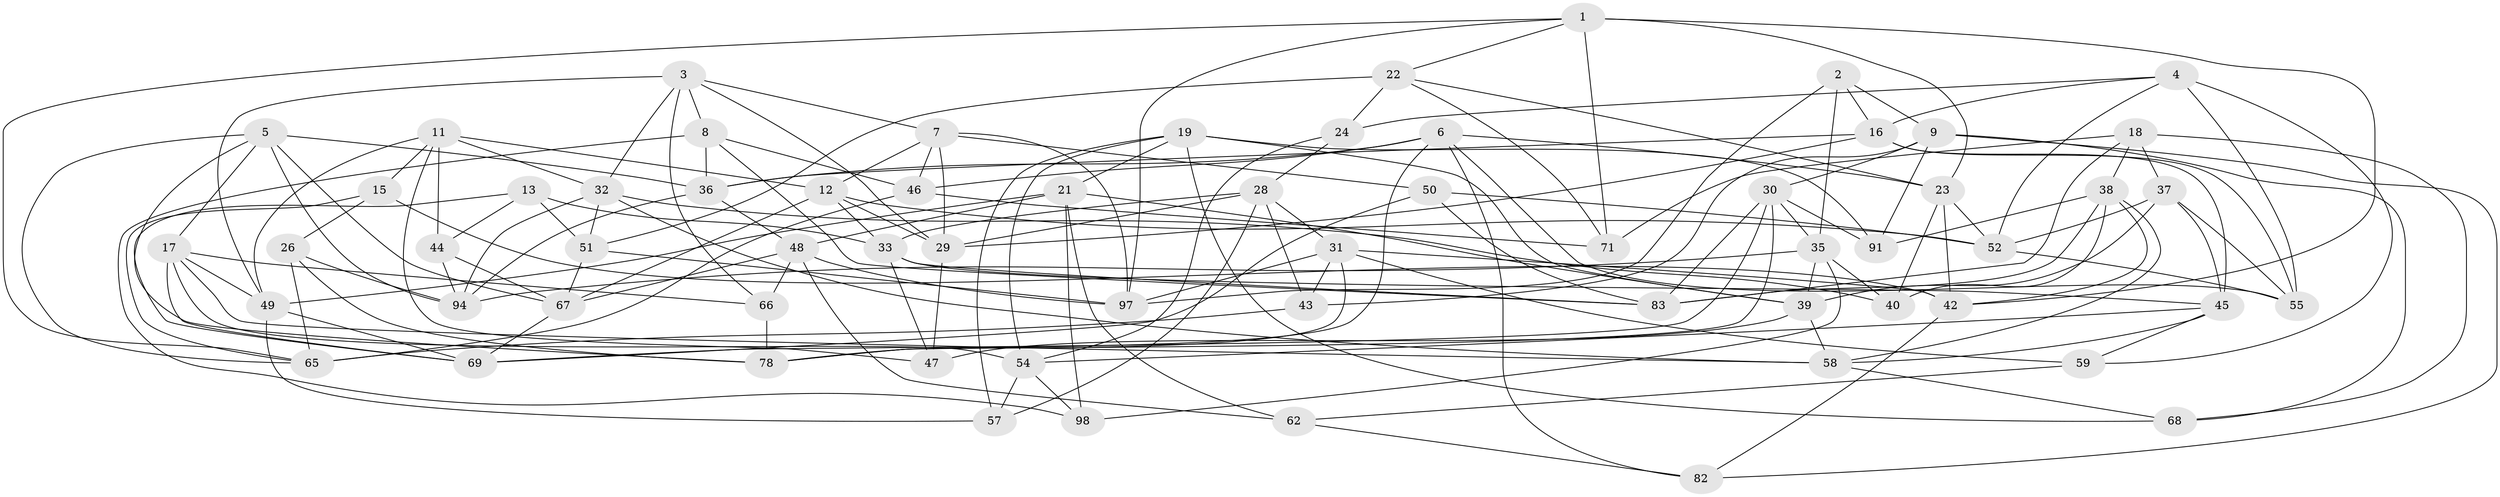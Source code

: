 // Generated by graph-tools (version 1.1) at 2025/52/02/27/25 19:52:33]
// undirected, 64 vertices, 169 edges
graph export_dot {
graph [start="1"]
  node [color=gray90,style=filled];
  1 [super="+60"];
  2;
  3 [super="+10"];
  4 [super="+14"];
  5 [super="+75"];
  6 [super="+99"];
  7 [super="+27"];
  8 [super="+84"];
  9 [super="+87"];
  11 [super="+20"];
  12 [super="+103"];
  13;
  15;
  16 [super="+92"];
  17 [super="+25"];
  18 [super="+86"];
  19 [super="+89"];
  21 [super="+96"];
  22 [super="+34"];
  23 [super="+63"];
  24;
  26;
  28 [super="+61"];
  29 [super="+95"];
  30 [super="+73"];
  31 [super="+88"];
  32 [super="+41"];
  33 [super="+85"];
  35 [super="+74"];
  36 [super="+70"];
  37 [super="+77"];
  38 [super="+90"];
  39 [super="+76"];
  40;
  42 [super="+106"];
  43;
  44;
  45 [super="+79"];
  46 [super="+72"];
  47;
  48 [super="+64"];
  49 [super="+56"];
  50;
  51 [super="+53"];
  52 [super="+93"];
  54 [super="+109"];
  55 [super="+80"];
  57;
  58 [super="+105"];
  59;
  62;
  65 [super="+101"];
  66;
  67 [super="+81"];
  68;
  69 [super="+107"];
  71;
  78 [super="+104"];
  82;
  83 [super="+108"];
  91;
  94 [super="+102"];
  97 [super="+100"];
  98;
  1 -- 65;
  1 -- 22;
  1 -- 71;
  1 -- 23;
  1 -- 97;
  1 -- 42;
  2 -- 9;
  2 -- 16;
  2 -- 35;
  2 -- 97;
  3 -- 66;
  3 -- 49;
  3 -- 7;
  3 -- 8;
  3 -- 32;
  3 -- 29;
  4 -- 52;
  4 -- 55 [weight=2];
  4 -- 24;
  4 -- 59;
  4 -- 16;
  5 -- 65;
  5 -- 94;
  5 -- 67;
  5 -- 17;
  5 -- 36;
  5 -- 78;
  6 -- 36;
  6 -- 82;
  6 -- 78;
  6 -- 23;
  6 -- 46;
  6 -- 55;
  7 -- 46;
  7 -- 50;
  7 -- 12;
  7 -- 97;
  7 -- 29;
  8 -- 83;
  8 -- 36;
  8 -- 98;
  8 -- 46 [weight=2];
  9 -- 82;
  9 -- 91;
  9 -- 43;
  9 -- 68;
  9 -- 30;
  11 -- 15;
  11 -- 49;
  11 -- 32;
  11 -- 12;
  11 -- 44;
  11 -- 47;
  12 -- 29;
  12 -- 67;
  12 -- 33;
  12 -- 52;
  13 -- 44;
  13 -- 51;
  13 -- 69;
  13 -- 33;
  15 -- 42;
  15 -- 26;
  15 -- 65;
  16 -- 29;
  16 -- 36;
  16 -- 45;
  16 -- 55;
  17 -- 66;
  17 -- 69;
  17 -- 54;
  17 -- 58;
  17 -- 49;
  18 -- 68;
  18 -- 83;
  18 -- 37 [weight=2];
  18 -- 38;
  18 -- 71;
  19 -- 21;
  19 -- 57;
  19 -- 91;
  19 -- 68;
  19 -- 39;
  19 -- 54;
  21 -- 62;
  21 -- 98;
  21 -- 48;
  21 -- 49;
  21 -- 39;
  22 -- 24;
  22 -- 71;
  22 -- 51 [weight=2];
  22 -- 23;
  23 -- 40;
  23 -- 42;
  23 -- 52;
  24 -- 54;
  24 -- 28;
  26 -- 65;
  26 -- 94;
  26 -- 78;
  28 -- 57;
  28 -- 43;
  28 -- 31;
  28 -- 29;
  28 -- 33;
  29 -- 47;
  30 -- 78;
  30 -- 69;
  30 -- 91;
  30 -- 83;
  30 -- 35;
  31 -- 42;
  31 -- 78;
  31 -- 59;
  31 -- 43;
  31 -- 97;
  32 -- 58;
  32 -- 40;
  32 -- 94;
  32 -- 51;
  33 -- 47;
  33 -- 83;
  33 -- 45;
  35 -- 94;
  35 -- 40;
  35 -- 98;
  35 -- 39;
  36 -- 48;
  36 -- 94;
  37 -- 39;
  37 -- 52;
  37 -- 45;
  37 -- 55;
  38 -- 83;
  38 -- 91;
  38 -- 40;
  38 -- 58;
  38 -- 42;
  39 -- 58;
  39 -- 47;
  42 -- 82;
  43 -- 65;
  44 -- 67;
  44 -- 94;
  45 -- 59;
  45 -- 54;
  45 -- 58;
  46 -- 71;
  46 -- 65;
  48 -- 97;
  48 -- 66;
  48 -- 67;
  48 -- 62;
  49 -- 57;
  49 -- 69;
  50 -- 69;
  50 -- 83;
  50 -- 52;
  51 -- 67;
  51 -- 97;
  52 -- 55;
  54 -- 57;
  54 -- 98;
  58 -- 68;
  59 -- 62;
  62 -- 82;
  66 -- 78;
  67 -- 69;
}
